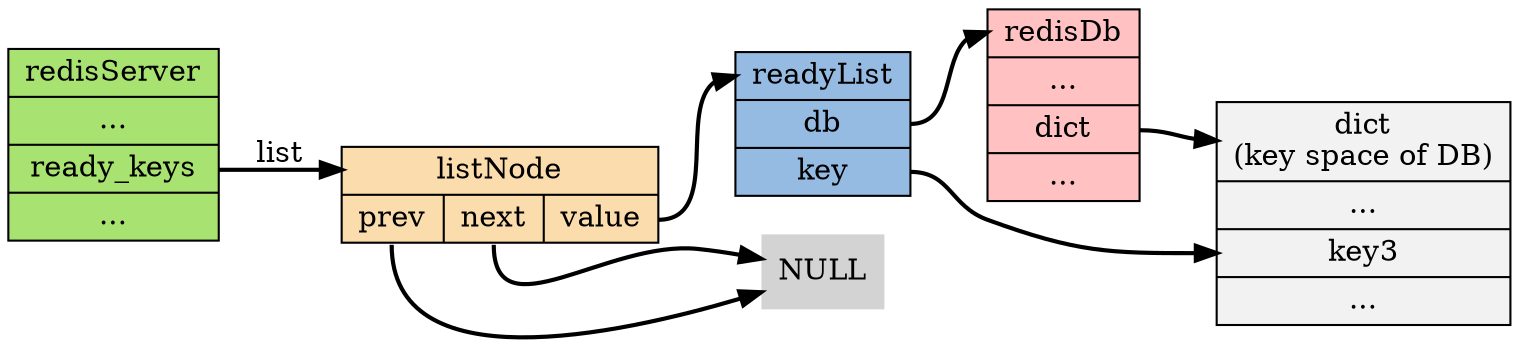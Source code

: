 digraph update_ready_keys {

    rankdir = LR;

    node [shape = record, style = filled];

    edge [style = bold];

    redisServer [label = "redisServer | ... |<ready_keys> ready_keys | ...", fillcolor = "#A8E270"];

    readyList [label = "<head>readyList |<db> db |<key> key", fillcolor = "#95BBE3"];

    listNode [label = "<head>listNode |{<prev> prev |<next> next |<value> value} ", fillcolor = "#FADCAD"];

    null [label = "NULL", shape = plaintext];

    redisServer:ready_keys -> listNode:head [label = "list"];
    listNode:next -> null;
    listNode:prev -> null;
    listNode:value -> readyList:head;
    
    redisDb [label = "<head> redisDb | ... |<dict> dict | ...", fillcolor = "#FFC1C1"];
    readyList:db -> redisDb:head;

    dict [label = "<head>dict\n(key space of DB) | ... |<key3> key3 | ...", fillcolor = "#F2F2F2"];
    redisDb:dict -> dict:head;

    readyList:key -> dict:key3;
}
